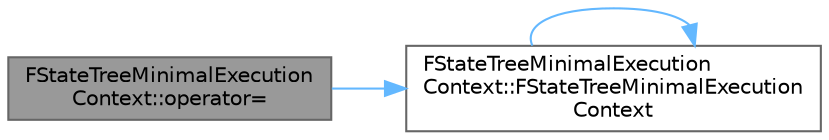 digraph "FStateTreeMinimalExecutionContext::operator="
{
 // INTERACTIVE_SVG=YES
 // LATEX_PDF_SIZE
  bgcolor="transparent";
  edge [fontname=Helvetica,fontsize=10,labelfontname=Helvetica,labelfontsize=10];
  node [fontname=Helvetica,fontsize=10,shape=box,height=0.2,width=0.4];
  rankdir="LR";
  Node1 [id="Node000001",label="FStateTreeMinimalExecution\lContext::operator=",height=0.2,width=0.4,color="gray40", fillcolor="grey60", style="filled", fontcolor="black",tooltip=" "];
  Node1 -> Node2 [id="edge1_Node000001_Node000002",color="steelblue1",style="solid",tooltip=" "];
  Node2 [id="Node000002",label="FStateTreeMinimalExecution\lContext::FStateTreeMinimalExecution\lContext",height=0.2,width=0.4,color="grey40", fillcolor="white", style="filled",URL="$d3/d59/structFStateTreeMinimalExecutionContext.html#a69f7226d68e1a5d13a64fd42016d2c05",tooltip=" "];
  Node2 -> Node2 [id="edge2_Node000002_Node000002",color="steelblue1",style="solid",tooltip=" "];
}
